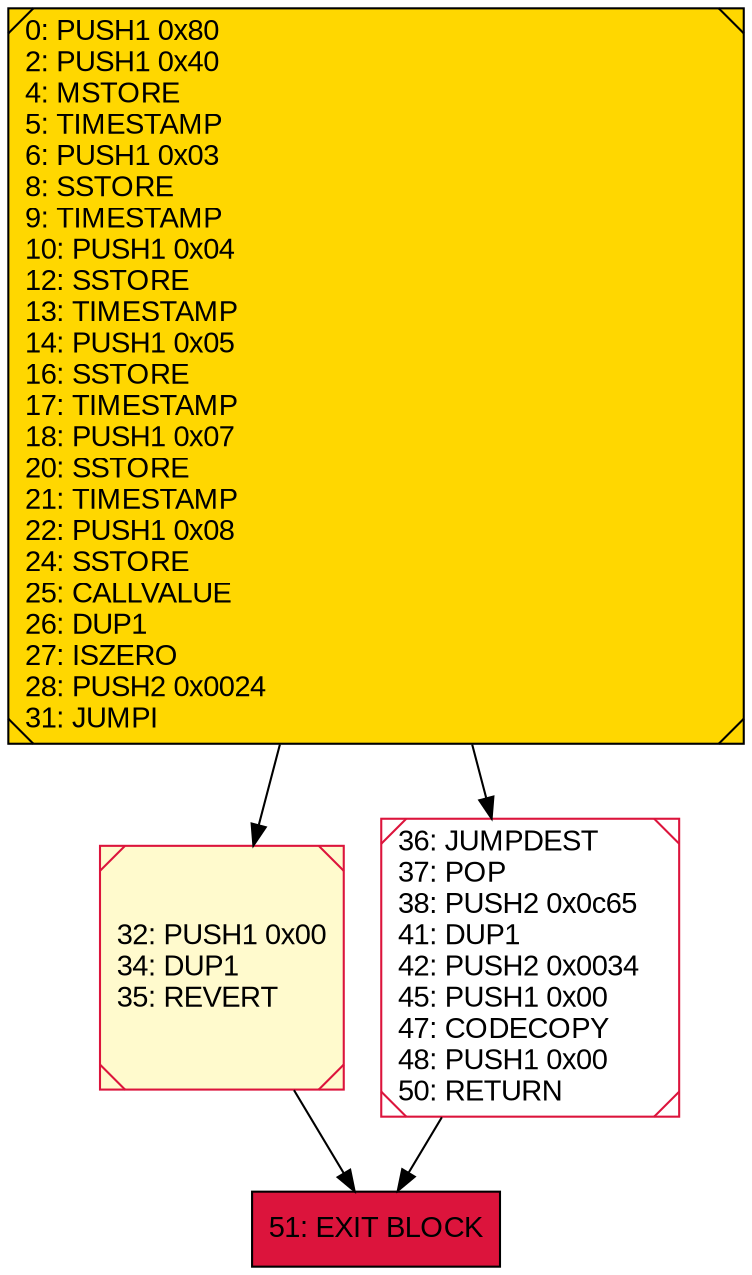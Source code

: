 digraph G {
bgcolor=transparent rankdir=UD;
node [shape=box style=filled color=black fillcolor=white fontname=arial fontcolor=black];
32 [label="32: PUSH1 0x00\l34: DUP1\l35: REVERT\l" fillcolor=lemonchiffon shape=Msquare color=crimson ];
51 [label="51: EXIT BLOCK\l" fillcolor=crimson ];
0 [label="0: PUSH1 0x80\l2: PUSH1 0x40\l4: MSTORE\l5: TIMESTAMP\l6: PUSH1 0x03\l8: SSTORE\l9: TIMESTAMP\l10: PUSH1 0x04\l12: SSTORE\l13: TIMESTAMP\l14: PUSH1 0x05\l16: SSTORE\l17: TIMESTAMP\l18: PUSH1 0x07\l20: SSTORE\l21: TIMESTAMP\l22: PUSH1 0x08\l24: SSTORE\l25: CALLVALUE\l26: DUP1\l27: ISZERO\l28: PUSH2 0x0024\l31: JUMPI\l" fillcolor=lemonchiffon shape=Msquare fillcolor=gold ];
36 [label="36: JUMPDEST\l37: POP\l38: PUSH2 0x0c65\l41: DUP1\l42: PUSH2 0x0034\l45: PUSH1 0x00\l47: CODECOPY\l48: PUSH1 0x00\l50: RETURN\l" shape=Msquare color=crimson ];
32 -> 51;
0 -> 32;
36 -> 51;
0 -> 36;
}